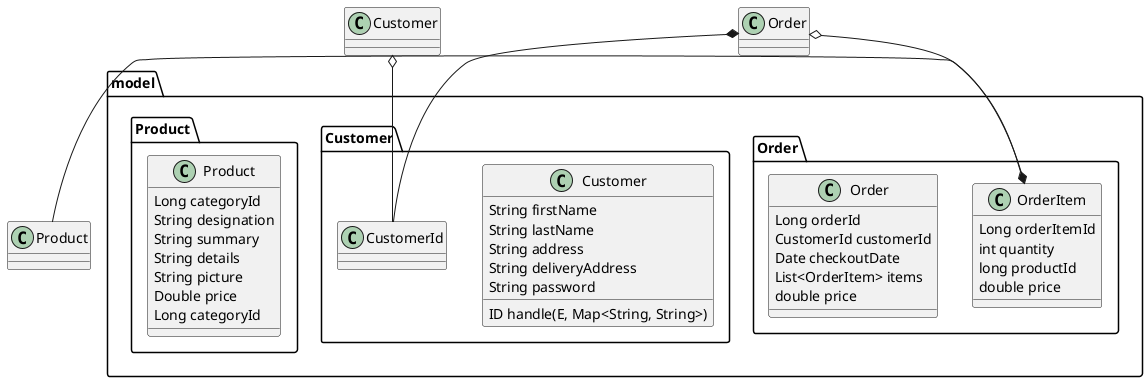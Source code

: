 @startuml

package model.Customer {

    class Customer {
      String firstName
      String lastName
      String address
      String deliveryAddress
      String password
      ID handle(E, Map<String, String>)
    }

    class CustomerId {
    }
}

package model.Order {

    class Order {
      Long orderId
      CustomerId customerId
      Date checkoutDate
      List<OrderItem> items
      double price
    }

    class OrderItem {
      Long orderItemId
      int quantity
      long productId
      double price
    }

}

package model.Product {

    class Product {
      Long categoryId
      String designation
      String summary
      String details
      String picture
      Double price
      Long categoryId
    }

}

Customer o-- CustomerId
Order o-- OrderItem
Order *-- CustomerId
OrderItem *-left- Product


@enduml